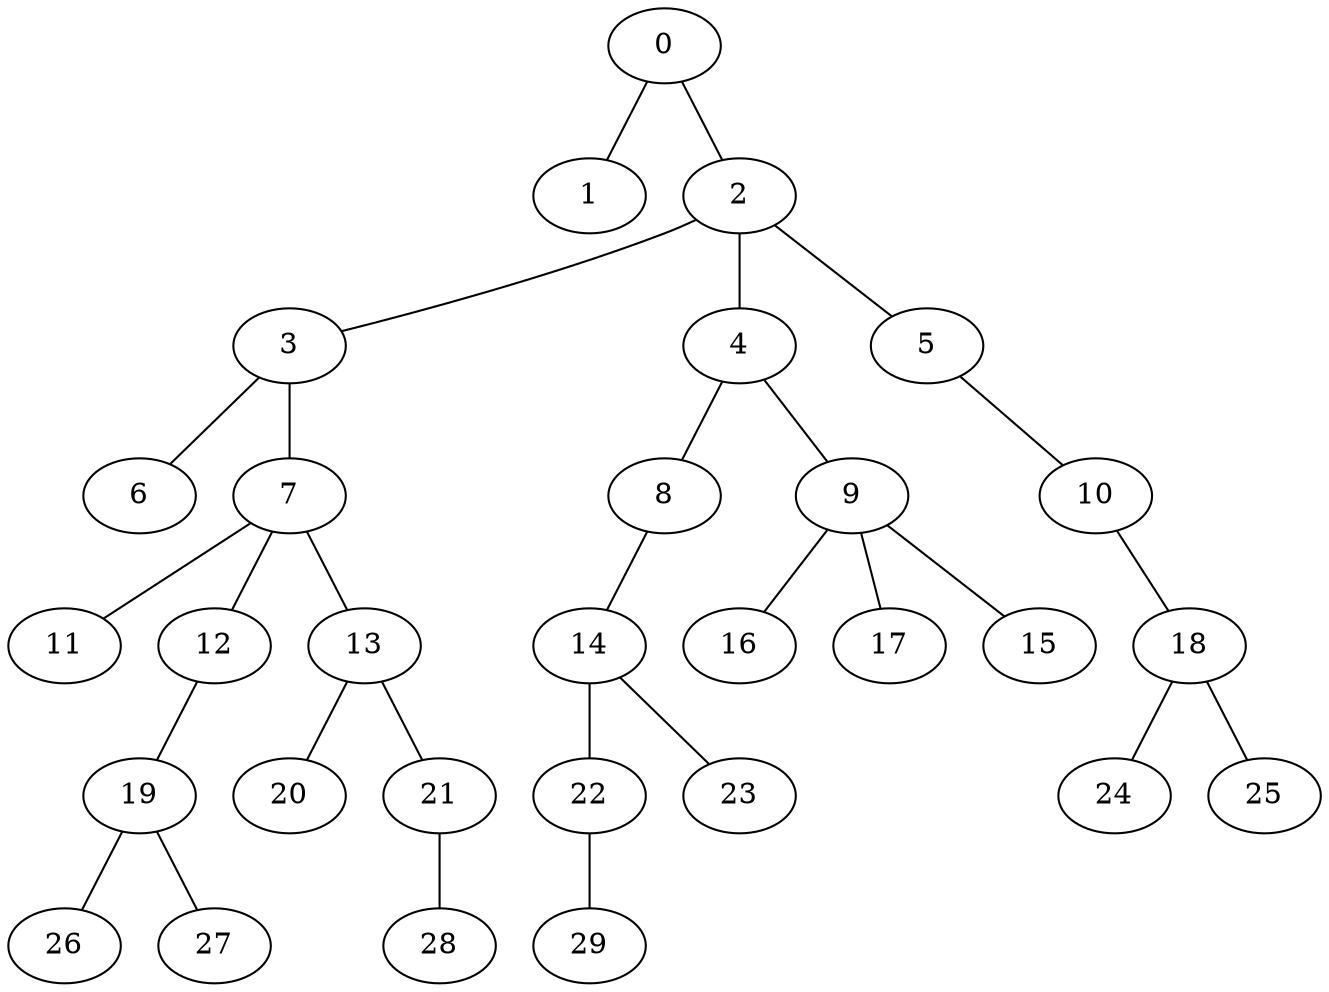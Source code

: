 
graph graphname {
    0 -- 1
0 -- 2
2 -- 3
2 -- 4
2 -- 5
3 -- 6
3 -- 7
4 -- 8
4 -- 9
5 -- 10
7 -- 11
7 -- 12
7 -- 13
8 -- 14
9 -- 16
9 -- 17
9 -- 15
10 -- 18
12 -- 19
13 -- 20
13 -- 21
14 -- 22
14 -- 23
18 -- 24
18 -- 25
19 -- 26
19 -- 27
21 -- 28
22 -- 29

}
